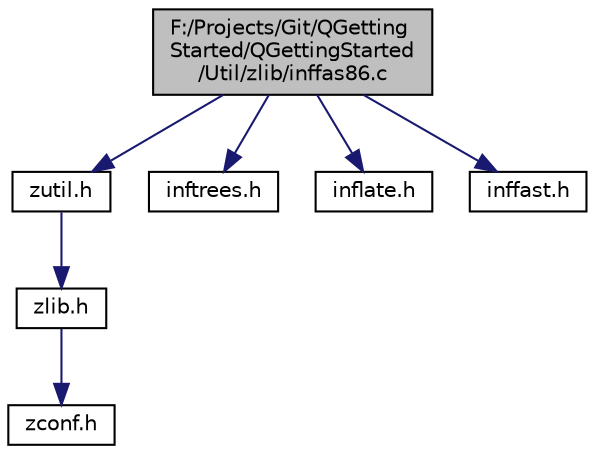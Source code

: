 digraph "F:/Projects/Git/QGettingStarted/QGettingStarted/Util/zlib/inffas86.c"
{
  edge [fontname="Helvetica",fontsize="10",labelfontname="Helvetica",labelfontsize="10"];
  node [fontname="Helvetica",fontsize="10",shape=record];
  Node0 [label="F:/Projects/Git/QGetting\lStarted/QGettingStarted\l/Util/zlib/inffas86.c",height=0.2,width=0.4,color="black", fillcolor="grey75", style="filled", fontcolor="black"];
  Node0 -> Node1 [color="midnightblue",fontsize="10",style="solid",fontname="Helvetica"];
  Node1 [label="zutil.h",height=0.2,width=0.4,color="black", fillcolor="white", style="filled",URL="$zutil_8h.html"];
  Node1 -> Node2 [color="midnightblue",fontsize="10",style="solid",fontname="Helvetica"];
  Node2 [label="zlib.h",height=0.2,width=0.4,color="black", fillcolor="white", style="filled",URL="$zlib_8h.html"];
  Node2 -> Node3 [color="midnightblue",fontsize="10",style="solid",fontname="Helvetica"];
  Node3 [label="zconf.h",height=0.2,width=0.4,color="black", fillcolor="white", style="filled",URL="$zconf_8h.html"];
  Node0 -> Node4 [color="midnightblue",fontsize="10",style="solid",fontname="Helvetica"];
  Node4 [label="inftrees.h",height=0.2,width=0.4,color="black", fillcolor="white", style="filled",URL="$inftrees_8h.html"];
  Node0 -> Node5 [color="midnightblue",fontsize="10",style="solid",fontname="Helvetica"];
  Node5 [label="inflate.h",height=0.2,width=0.4,color="black", fillcolor="white", style="filled",URL="$inflate_8h.html"];
  Node0 -> Node6 [color="midnightblue",fontsize="10",style="solid",fontname="Helvetica"];
  Node6 [label="inffast.h",height=0.2,width=0.4,color="black", fillcolor="white", style="filled",URL="$inffast_8h.html"];
}
